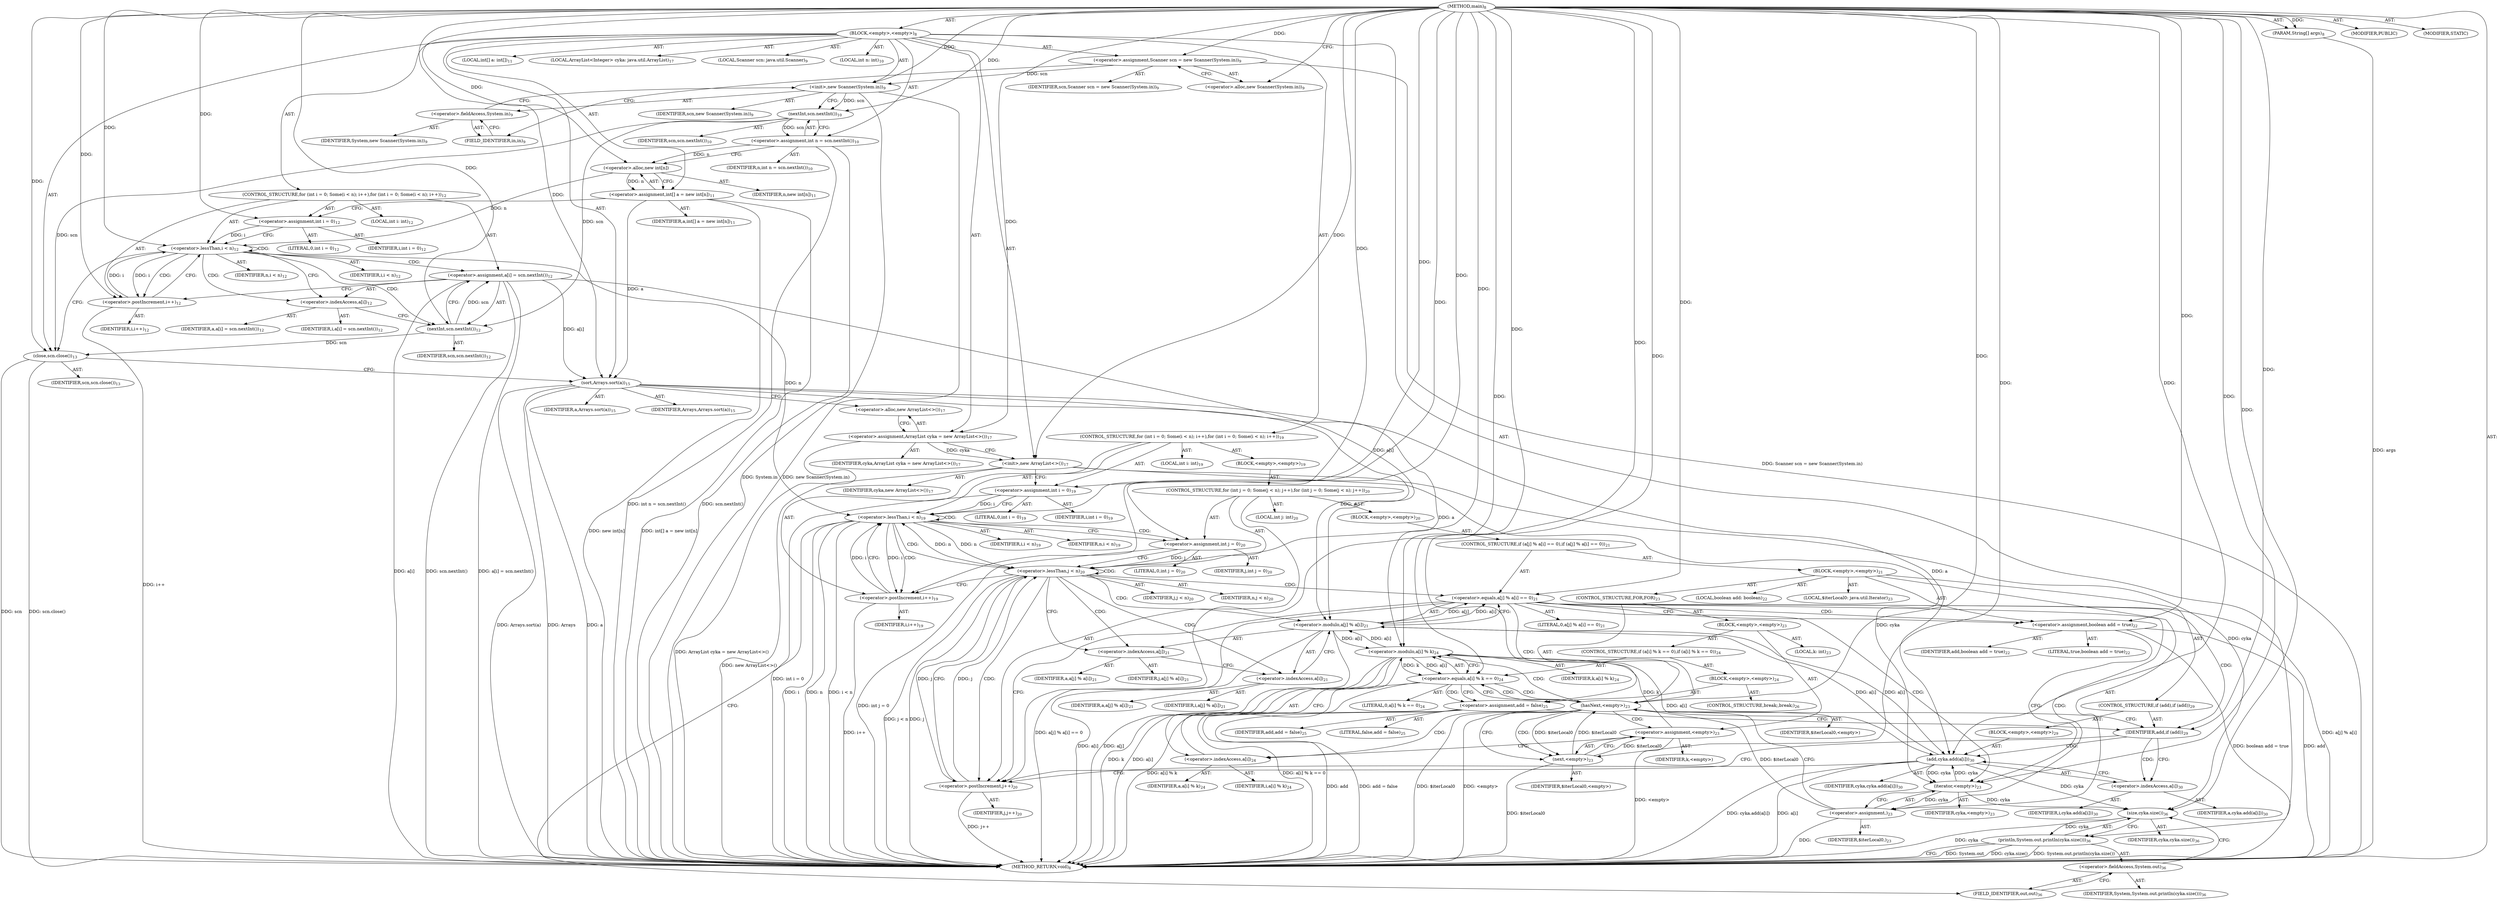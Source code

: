 digraph "main" {  
"21" [label = <(METHOD,main)<SUB>8</SUB>> ]
"22" [label = <(PARAM,String[] args)<SUB>8</SUB>> ]
"23" [label = <(BLOCK,&lt;empty&gt;,&lt;empty&gt;)<SUB>8</SUB>> ]
"4" [label = <(LOCAL,Scanner scn: java.util.Scanner)<SUB>9</SUB>> ]
"24" [label = <(&lt;operator&gt;.assignment,Scanner scn = new Scanner(System.in))<SUB>9</SUB>> ]
"25" [label = <(IDENTIFIER,scn,Scanner scn = new Scanner(System.in))<SUB>9</SUB>> ]
"26" [label = <(&lt;operator&gt;.alloc,new Scanner(System.in))<SUB>9</SUB>> ]
"27" [label = <(&lt;init&gt;,new Scanner(System.in))<SUB>9</SUB>> ]
"3" [label = <(IDENTIFIER,scn,new Scanner(System.in))<SUB>9</SUB>> ]
"28" [label = <(&lt;operator&gt;.fieldAccess,System.in)<SUB>9</SUB>> ]
"29" [label = <(IDENTIFIER,System,new Scanner(System.in))<SUB>9</SUB>> ]
"30" [label = <(FIELD_IDENTIFIER,in,in)<SUB>9</SUB>> ]
"31" [label = <(LOCAL,int n: int)<SUB>10</SUB>> ]
"32" [label = <(&lt;operator&gt;.assignment,int n = scn.nextInt())<SUB>10</SUB>> ]
"33" [label = <(IDENTIFIER,n,int n = scn.nextInt())<SUB>10</SUB>> ]
"34" [label = <(nextInt,scn.nextInt())<SUB>10</SUB>> ]
"35" [label = <(IDENTIFIER,scn,scn.nextInt())<SUB>10</SUB>> ]
"36" [label = <(LOCAL,int[] a: int[])<SUB>11</SUB>> ]
"37" [label = <(&lt;operator&gt;.assignment,int[] a = new int[n])<SUB>11</SUB>> ]
"38" [label = <(IDENTIFIER,a,int[] a = new int[n])<SUB>11</SUB>> ]
"39" [label = <(&lt;operator&gt;.alloc,new int[n])> ]
"40" [label = <(IDENTIFIER,n,new int[n])<SUB>11</SUB>> ]
"41" [label = <(CONTROL_STRUCTURE,for (int i = 0; Some(i &lt; n); i++),for (int i = 0; Some(i &lt; n); i++))<SUB>12</SUB>> ]
"42" [label = <(LOCAL,int i: int)<SUB>12</SUB>> ]
"43" [label = <(&lt;operator&gt;.assignment,int i = 0)<SUB>12</SUB>> ]
"44" [label = <(IDENTIFIER,i,int i = 0)<SUB>12</SUB>> ]
"45" [label = <(LITERAL,0,int i = 0)<SUB>12</SUB>> ]
"46" [label = <(&lt;operator&gt;.lessThan,i &lt; n)<SUB>12</SUB>> ]
"47" [label = <(IDENTIFIER,i,i &lt; n)<SUB>12</SUB>> ]
"48" [label = <(IDENTIFIER,n,i &lt; n)<SUB>12</SUB>> ]
"49" [label = <(&lt;operator&gt;.postIncrement,i++)<SUB>12</SUB>> ]
"50" [label = <(IDENTIFIER,i,i++)<SUB>12</SUB>> ]
"51" [label = <(&lt;operator&gt;.assignment,a[i] = scn.nextInt())<SUB>12</SUB>> ]
"52" [label = <(&lt;operator&gt;.indexAccess,a[i])<SUB>12</SUB>> ]
"53" [label = <(IDENTIFIER,a,a[i] = scn.nextInt())<SUB>12</SUB>> ]
"54" [label = <(IDENTIFIER,i,a[i] = scn.nextInt())<SUB>12</SUB>> ]
"55" [label = <(nextInt,scn.nextInt())<SUB>12</SUB>> ]
"56" [label = <(IDENTIFIER,scn,scn.nextInt())<SUB>12</SUB>> ]
"57" [label = <(close,scn.close())<SUB>13</SUB>> ]
"58" [label = <(IDENTIFIER,scn,scn.close())<SUB>13</SUB>> ]
"59" [label = <(sort,Arrays.sort(a))<SUB>15</SUB>> ]
"60" [label = <(IDENTIFIER,Arrays,Arrays.sort(a))<SUB>15</SUB>> ]
"61" [label = <(IDENTIFIER,a,Arrays.sort(a))<SUB>15</SUB>> ]
"6" [label = <(LOCAL,ArrayList&lt;Integer&gt; cyka: java.util.ArrayList)<SUB>17</SUB>> ]
"62" [label = <(&lt;operator&gt;.assignment,ArrayList cyka = new ArrayList&lt;&gt;())<SUB>17</SUB>> ]
"63" [label = <(IDENTIFIER,cyka,ArrayList cyka = new ArrayList&lt;&gt;())<SUB>17</SUB>> ]
"64" [label = <(&lt;operator&gt;.alloc,new ArrayList&lt;&gt;())<SUB>17</SUB>> ]
"65" [label = <(&lt;init&gt;,new ArrayList&lt;&gt;())<SUB>17</SUB>> ]
"5" [label = <(IDENTIFIER,cyka,new ArrayList&lt;&gt;())<SUB>17</SUB>> ]
"66" [label = <(CONTROL_STRUCTURE,for (int i = 0; Some(i &lt; n); i++),for (int i = 0; Some(i &lt; n); i++))<SUB>19</SUB>> ]
"67" [label = <(LOCAL,int i: int)<SUB>19</SUB>> ]
"68" [label = <(&lt;operator&gt;.assignment,int i = 0)<SUB>19</SUB>> ]
"69" [label = <(IDENTIFIER,i,int i = 0)<SUB>19</SUB>> ]
"70" [label = <(LITERAL,0,int i = 0)<SUB>19</SUB>> ]
"71" [label = <(&lt;operator&gt;.lessThan,i &lt; n)<SUB>19</SUB>> ]
"72" [label = <(IDENTIFIER,i,i &lt; n)<SUB>19</SUB>> ]
"73" [label = <(IDENTIFIER,n,i &lt; n)<SUB>19</SUB>> ]
"74" [label = <(&lt;operator&gt;.postIncrement,i++)<SUB>19</SUB>> ]
"75" [label = <(IDENTIFIER,i,i++)<SUB>19</SUB>> ]
"76" [label = <(BLOCK,&lt;empty&gt;,&lt;empty&gt;)<SUB>19</SUB>> ]
"77" [label = <(CONTROL_STRUCTURE,for (int j = 0; Some(j &lt; n); j++),for (int j = 0; Some(j &lt; n); j++))<SUB>20</SUB>> ]
"78" [label = <(LOCAL,int j: int)<SUB>20</SUB>> ]
"79" [label = <(&lt;operator&gt;.assignment,int j = 0)<SUB>20</SUB>> ]
"80" [label = <(IDENTIFIER,j,int j = 0)<SUB>20</SUB>> ]
"81" [label = <(LITERAL,0,int j = 0)<SUB>20</SUB>> ]
"82" [label = <(&lt;operator&gt;.lessThan,j &lt; n)<SUB>20</SUB>> ]
"83" [label = <(IDENTIFIER,j,j &lt; n)<SUB>20</SUB>> ]
"84" [label = <(IDENTIFIER,n,j &lt; n)<SUB>20</SUB>> ]
"85" [label = <(&lt;operator&gt;.postIncrement,j++)<SUB>20</SUB>> ]
"86" [label = <(IDENTIFIER,j,j++)<SUB>20</SUB>> ]
"87" [label = <(BLOCK,&lt;empty&gt;,&lt;empty&gt;)<SUB>20</SUB>> ]
"88" [label = <(CONTROL_STRUCTURE,if (a[j] % a[i] == 0),if (a[j] % a[i] == 0))<SUB>21</SUB>> ]
"89" [label = <(&lt;operator&gt;.equals,a[j] % a[i] == 0)<SUB>21</SUB>> ]
"90" [label = <(&lt;operator&gt;.modulo,a[j] % a[i])<SUB>21</SUB>> ]
"91" [label = <(&lt;operator&gt;.indexAccess,a[j])<SUB>21</SUB>> ]
"92" [label = <(IDENTIFIER,a,a[j] % a[i])<SUB>21</SUB>> ]
"93" [label = <(IDENTIFIER,j,a[j] % a[i])<SUB>21</SUB>> ]
"94" [label = <(&lt;operator&gt;.indexAccess,a[i])<SUB>21</SUB>> ]
"95" [label = <(IDENTIFIER,a,a[j] % a[i])<SUB>21</SUB>> ]
"96" [label = <(IDENTIFIER,i,a[j] % a[i])<SUB>21</SUB>> ]
"97" [label = <(LITERAL,0,a[j] % a[i] == 0)<SUB>21</SUB>> ]
"98" [label = <(BLOCK,&lt;empty&gt;,&lt;empty&gt;)<SUB>21</SUB>> ]
"99" [label = <(LOCAL,boolean add: boolean)<SUB>22</SUB>> ]
"100" [label = <(&lt;operator&gt;.assignment,boolean add = true)<SUB>22</SUB>> ]
"101" [label = <(IDENTIFIER,add,boolean add = true)<SUB>22</SUB>> ]
"102" [label = <(LITERAL,true,boolean add = true)<SUB>22</SUB>> ]
"103" [label = <(LOCAL,$iterLocal0: java.util.Iterator)<SUB>23</SUB>> ]
"104" [label = <(&lt;operator&gt;.assignment,)<SUB>23</SUB>> ]
"105" [label = <(IDENTIFIER,$iterLocal0,)<SUB>23</SUB>> ]
"106" [label = <(iterator,&lt;empty&gt;)<SUB>23</SUB>> ]
"107" [label = <(IDENTIFIER,cyka,&lt;empty&gt;)<SUB>23</SUB>> ]
"108" [label = <(CONTROL_STRUCTURE,FOR,FOR)<SUB>23</SUB>> ]
"109" [label = <(hasNext,&lt;empty&gt;)<SUB>23</SUB>> ]
"110" [label = <(IDENTIFIER,$iterLocal0,&lt;empty&gt;)> ]
"111" [label = <(BLOCK,&lt;empty&gt;,&lt;empty&gt;)<SUB>23</SUB>> ]
"112" [label = <(LOCAL,k: int)<SUB>23</SUB>> ]
"113" [label = <(&lt;operator&gt;.assignment,&lt;empty&gt;)<SUB>23</SUB>> ]
"114" [label = <(IDENTIFIER,k,&lt;empty&gt;)> ]
"115" [label = <(next,&lt;empty&gt;)<SUB>23</SUB>> ]
"116" [label = <(IDENTIFIER,$iterLocal0,&lt;empty&gt;)> ]
"117" [label = <(CONTROL_STRUCTURE,if (a[i] % k == 0),if (a[i] % k == 0))<SUB>24</SUB>> ]
"118" [label = <(&lt;operator&gt;.equals,a[i] % k == 0)<SUB>24</SUB>> ]
"119" [label = <(&lt;operator&gt;.modulo,a[i] % k)<SUB>24</SUB>> ]
"120" [label = <(&lt;operator&gt;.indexAccess,a[i])<SUB>24</SUB>> ]
"121" [label = <(IDENTIFIER,a,a[i] % k)<SUB>24</SUB>> ]
"122" [label = <(IDENTIFIER,i,a[i] % k)<SUB>24</SUB>> ]
"123" [label = <(IDENTIFIER,k,a[i] % k)<SUB>24</SUB>> ]
"124" [label = <(LITERAL,0,a[i] % k == 0)<SUB>24</SUB>> ]
"125" [label = <(BLOCK,&lt;empty&gt;,&lt;empty&gt;)<SUB>24</SUB>> ]
"126" [label = <(&lt;operator&gt;.assignment,add = false)<SUB>25</SUB>> ]
"127" [label = <(IDENTIFIER,add,add = false)<SUB>25</SUB>> ]
"128" [label = <(LITERAL,false,add = false)<SUB>25</SUB>> ]
"129" [label = <(CONTROL_STRUCTURE,break;,break;)<SUB>26</SUB>> ]
"130" [label = <(CONTROL_STRUCTURE,if (add),if (add))<SUB>29</SUB>> ]
"131" [label = <(IDENTIFIER,add,if (add))<SUB>29</SUB>> ]
"132" [label = <(BLOCK,&lt;empty&gt;,&lt;empty&gt;)<SUB>29</SUB>> ]
"133" [label = <(add,cyka.add(a[i]))<SUB>30</SUB>> ]
"134" [label = <(IDENTIFIER,cyka,cyka.add(a[i]))<SUB>30</SUB>> ]
"135" [label = <(&lt;operator&gt;.indexAccess,a[i])<SUB>30</SUB>> ]
"136" [label = <(IDENTIFIER,a,cyka.add(a[i]))<SUB>30</SUB>> ]
"137" [label = <(IDENTIFIER,i,cyka.add(a[i]))<SUB>30</SUB>> ]
"138" [label = <(println,System.out.println(cyka.size()))<SUB>36</SUB>> ]
"139" [label = <(&lt;operator&gt;.fieldAccess,System.out)<SUB>36</SUB>> ]
"140" [label = <(IDENTIFIER,System,System.out.println(cyka.size()))<SUB>36</SUB>> ]
"141" [label = <(FIELD_IDENTIFIER,out,out)<SUB>36</SUB>> ]
"142" [label = <(size,cyka.size())<SUB>36</SUB>> ]
"143" [label = <(IDENTIFIER,cyka,cyka.size())<SUB>36</SUB>> ]
"144" [label = <(MODIFIER,PUBLIC)> ]
"145" [label = <(MODIFIER,STATIC)> ]
"146" [label = <(METHOD_RETURN,void)<SUB>8</SUB>> ]
  "21" -> "22"  [ label = "AST: "] 
  "21" -> "23"  [ label = "AST: "] 
  "21" -> "144"  [ label = "AST: "] 
  "21" -> "145"  [ label = "AST: "] 
  "21" -> "146"  [ label = "AST: "] 
  "23" -> "4"  [ label = "AST: "] 
  "23" -> "24"  [ label = "AST: "] 
  "23" -> "27"  [ label = "AST: "] 
  "23" -> "31"  [ label = "AST: "] 
  "23" -> "32"  [ label = "AST: "] 
  "23" -> "36"  [ label = "AST: "] 
  "23" -> "37"  [ label = "AST: "] 
  "23" -> "41"  [ label = "AST: "] 
  "23" -> "57"  [ label = "AST: "] 
  "23" -> "59"  [ label = "AST: "] 
  "23" -> "6"  [ label = "AST: "] 
  "23" -> "62"  [ label = "AST: "] 
  "23" -> "65"  [ label = "AST: "] 
  "23" -> "66"  [ label = "AST: "] 
  "23" -> "138"  [ label = "AST: "] 
  "24" -> "25"  [ label = "AST: "] 
  "24" -> "26"  [ label = "AST: "] 
  "27" -> "3"  [ label = "AST: "] 
  "27" -> "28"  [ label = "AST: "] 
  "28" -> "29"  [ label = "AST: "] 
  "28" -> "30"  [ label = "AST: "] 
  "32" -> "33"  [ label = "AST: "] 
  "32" -> "34"  [ label = "AST: "] 
  "34" -> "35"  [ label = "AST: "] 
  "37" -> "38"  [ label = "AST: "] 
  "37" -> "39"  [ label = "AST: "] 
  "39" -> "40"  [ label = "AST: "] 
  "41" -> "42"  [ label = "AST: "] 
  "41" -> "43"  [ label = "AST: "] 
  "41" -> "46"  [ label = "AST: "] 
  "41" -> "49"  [ label = "AST: "] 
  "41" -> "51"  [ label = "AST: "] 
  "43" -> "44"  [ label = "AST: "] 
  "43" -> "45"  [ label = "AST: "] 
  "46" -> "47"  [ label = "AST: "] 
  "46" -> "48"  [ label = "AST: "] 
  "49" -> "50"  [ label = "AST: "] 
  "51" -> "52"  [ label = "AST: "] 
  "51" -> "55"  [ label = "AST: "] 
  "52" -> "53"  [ label = "AST: "] 
  "52" -> "54"  [ label = "AST: "] 
  "55" -> "56"  [ label = "AST: "] 
  "57" -> "58"  [ label = "AST: "] 
  "59" -> "60"  [ label = "AST: "] 
  "59" -> "61"  [ label = "AST: "] 
  "62" -> "63"  [ label = "AST: "] 
  "62" -> "64"  [ label = "AST: "] 
  "65" -> "5"  [ label = "AST: "] 
  "66" -> "67"  [ label = "AST: "] 
  "66" -> "68"  [ label = "AST: "] 
  "66" -> "71"  [ label = "AST: "] 
  "66" -> "74"  [ label = "AST: "] 
  "66" -> "76"  [ label = "AST: "] 
  "68" -> "69"  [ label = "AST: "] 
  "68" -> "70"  [ label = "AST: "] 
  "71" -> "72"  [ label = "AST: "] 
  "71" -> "73"  [ label = "AST: "] 
  "74" -> "75"  [ label = "AST: "] 
  "76" -> "77"  [ label = "AST: "] 
  "77" -> "78"  [ label = "AST: "] 
  "77" -> "79"  [ label = "AST: "] 
  "77" -> "82"  [ label = "AST: "] 
  "77" -> "85"  [ label = "AST: "] 
  "77" -> "87"  [ label = "AST: "] 
  "79" -> "80"  [ label = "AST: "] 
  "79" -> "81"  [ label = "AST: "] 
  "82" -> "83"  [ label = "AST: "] 
  "82" -> "84"  [ label = "AST: "] 
  "85" -> "86"  [ label = "AST: "] 
  "87" -> "88"  [ label = "AST: "] 
  "88" -> "89"  [ label = "AST: "] 
  "88" -> "98"  [ label = "AST: "] 
  "89" -> "90"  [ label = "AST: "] 
  "89" -> "97"  [ label = "AST: "] 
  "90" -> "91"  [ label = "AST: "] 
  "90" -> "94"  [ label = "AST: "] 
  "91" -> "92"  [ label = "AST: "] 
  "91" -> "93"  [ label = "AST: "] 
  "94" -> "95"  [ label = "AST: "] 
  "94" -> "96"  [ label = "AST: "] 
  "98" -> "99"  [ label = "AST: "] 
  "98" -> "100"  [ label = "AST: "] 
  "98" -> "103"  [ label = "AST: "] 
  "98" -> "104"  [ label = "AST: "] 
  "98" -> "108"  [ label = "AST: "] 
  "98" -> "130"  [ label = "AST: "] 
  "100" -> "101"  [ label = "AST: "] 
  "100" -> "102"  [ label = "AST: "] 
  "104" -> "105"  [ label = "AST: "] 
  "104" -> "106"  [ label = "AST: "] 
  "106" -> "107"  [ label = "AST: "] 
  "108" -> "109"  [ label = "AST: "] 
  "108" -> "111"  [ label = "AST: "] 
  "109" -> "110"  [ label = "AST: "] 
  "111" -> "112"  [ label = "AST: "] 
  "111" -> "113"  [ label = "AST: "] 
  "111" -> "117"  [ label = "AST: "] 
  "113" -> "114"  [ label = "AST: "] 
  "113" -> "115"  [ label = "AST: "] 
  "115" -> "116"  [ label = "AST: "] 
  "117" -> "118"  [ label = "AST: "] 
  "117" -> "125"  [ label = "AST: "] 
  "118" -> "119"  [ label = "AST: "] 
  "118" -> "124"  [ label = "AST: "] 
  "119" -> "120"  [ label = "AST: "] 
  "119" -> "123"  [ label = "AST: "] 
  "120" -> "121"  [ label = "AST: "] 
  "120" -> "122"  [ label = "AST: "] 
  "125" -> "126"  [ label = "AST: "] 
  "125" -> "129"  [ label = "AST: "] 
  "126" -> "127"  [ label = "AST: "] 
  "126" -> "128"  [ label = "AST: "] 
  "130" -> "131"  [ label = "AST: "] 
  "130" -> "132"  [ label = "AST: "] 
  "132" -> "133"  [ label = "AST: "] 
  "133" -> "134"  [ label = "AST: "] 
  "133" -> "135"  [ label = "AST: "] 
  "135" -> "136"  [ label = "AST: "] 
  "135" -> "137"  [ label = "AST: "] 
  "138" -> "139"  [ label = "AST: "] 
  "138" -> "142"  [ label = "AST: "] 
  "139" -> "140"  [ label = "AST: "] 
  "139" -> "141"  [ label = "AST: "] 
  "142" -> "143"  [ label = "AST: "] 
  "24" -> "30"  [ label = "CFG: "] 
  "27" -> "34"  [ label = "CFG: "] 
  "32" -> "39"  [ label = "CFG: "] 
  "37" -> "43"  [ label = "CFG: "] 
  "57" -> "59"  [ label = "CFG: "] 
  "59" -> "64"  [ label = "CFG: "] 
  "62" -> "65"  [ label = "CFG: "] 
  "65" -> "68"  [ label = "CFG: "] 
  "138" -> "146"  [ label = "CFG: "] 
  "26" -> "24"  [ label = "CFG: "] 
  "28" -> "27"  [ label = "CFG: "] 
  "34" -> "32"  [ label = "CFG: "] 
  "39" -> "37"  [ label = "CFG: "] 
  "43" -> "46"  [ label = "CFG: "] 
  "46" -> "52"  [ label = "CFG: "] 
  "46" -> "57"  [ label = "CFG: "] 
  "49" -> "46"  [ label = "CFG: "] 
  "51" -> "49"  [ label = "CFG: "] 
  "64" -> "62"  [ label = "CFG: "] 
  "68" -> "71"  [ label = "CFG: "] 
  "71" -> "79"  [ label = "CFG: "] 
  "71" -> "141"  [ label = "CFG: "] 
  "74" -> "71"  [ label = "CFG: "] 
  "139" -> "142"  [ label = "CFG: "] 
  "142" -> "138"  [ label = "CFG: "] 
  "30" -> "28"  [ label = "CFG: "] 
  "52" -> "55"  [ label = "CFG: "] 
  "55" -> "51"  [ label = "CFG: "] 
  "141" -> "139"  [ label = "CFG: "] 
  "79" -> "82"  [ label = "CFG: "] 
  "82" -> "91"  [ label = "CFG: "] 
  "82" -> "74"  [ label = "CFG: "] 
  "85" -> "82"  [ label = "CFG: "] 
  "89" -> "100"  [ label = "CFG: "] 
  "89" -> "85"  [ label = "CFG: "] 
  "90" -> "89"  [ label = "CFG: "] 
  "100" -> "106"  [ label = "CFG: "] 
  "104" -> "109"  [ label = "CFG: "] 
  "91" -> "94"  [ label = "CFG: "] 
  "94" -> "90"  [ label = "CFG: "] 
  "106" -> "104"  [ label = "CFG: "] 
  "109" -> "131"  [ label = "CFG: "] 
  "109" -> "115"  [ label = "CFG: "] 
  "131" -> "135"  [ label = "CFG: "] 
  "131" -> "85"  [ label = "CFG: "] 
  "113" -> "120"  [ label = "CFG: "] 
  "133" -> "85"  [ label = "CFG: "] 
  "115" -> "113"  [ label = "CFG: "] 
  "118" -> "109"  [ label = "CFG: "] 
  "118" -> "126"  [ label = "CFG: "] 
  "135" -> "133"  [ label = "CFG: "] 
  "119" -> "118"  [ label = "CFG: "] 
  "126" -> "131"  [ label = "CFG: "] 
  "120" -> "119"  [ label = "CFG: "] 
  "21" -> "26"  [ label = "CFG: "] 
  "22" -> "146"  [ label = "DDG: args"] 
  "24" -> "146"  [ label = "DDG: Scanner scn = new Scanner(System.in)"] 
  "27" -> "146"  [ label = "DDG: System.in"] 
  "27" -> "146"  [ label = "DDG: new Scanner(System.in)"] 
  "32" -> "146"  [ label = "DDG: scn.nextInt()"] 
  "32" -> "146"  [ label = "DDG: int n = scn.nextInt()"] 
  "37" -> "146"  [ label = "DDG: new int[n]"] 
  "37" -> "146"  [ label = "DDG: int[] a = new int[n]"] 
  "57" -> "146"  [ label = "DDG: scn"] 
  "57" -> "146"  [ label = "DDG: scn.close()"] 
  "59" -> "146"  [ label = "DDG: a"] 
  "59" -> "146"  [ label = "DDG: Arrays.sort(a)"] 
  "62" -> "146"  [ label = "DDG: ArrayList cyka = new ArrayList&lt;&gt;()"] 
  "65" -> "146"  [ label = "DDG: new ArrayList&lt;&gt;()"] 
  "68" -> "146"  [ label = "DDG: int i = 0"] 
  "71" -> "146"  [ label = "DDG: i"] 
  "71" -> "146"  [ label = "DDG: n"] 
  "71" -> "146"  [ label = "DDG: i &lt; n"] 
  "138" -> "146"  [ label = "DDG: System.out"] 
  "142" -> "146"  [ label = "DDG: cyka"] 
  "138" -> "146"  [ label = "DDG: cyka.size()"] 
  "138" -> "146"  [ label = "DDG: System.out.println(cyka.size())"] 
  "79" -> "146"  [ label = "DDG: int j = 0"] 
  "82" -> "146"  [ label = "DDG: j"] 
  "82" -> "146"  [ label = "DDG: j &lt; n"] 
  "74" -> "146"  [ label = "DDG: i++"] 
  "90" -> "146"  [ label = "DDG: a[j]"] 
  "90" -> "146"  [ label = "DDG: a[i]"] 
  "89" -> "146"  [ label = "DDG: a[j] % a[i]"] 
  "89" -> "146"  [ label = "DDG: a[j] % a[i] == 0"] 
  "100" -> "146"  [ label = "DDG: add"] 
  "100" -> "146"  [ label = "DDG: boolean add = true"] 
  "104" -> "146"  [ label = "DDG: "] 
  "109" -> "146"  [ label = "DDG: $iterLocal0"] 
  "109" -> "146"  [ label = "DDG: &lt;empty&gt;"] 
  "115" -> "146"  [ label = "DDG: $iterLocal0"] 
  "113" -> "146"  [ label = "DDG: &lt;empty&gt;"] 
  "119" -> "146"  [ label = "DDG: a[i]"] 
  "119" -> "146"  [ label = "DDG: k"] 
  "118" -> "146"  [ label = "DDG: a[i] % k"] 
  "118" -> "146"  [ label = "DDG: a[i] % k == 0"] 
  "126" -> "146"  [ label = "DDG: add"] 
  "126" -> "146"  [ label = "DDG: add = false"] 
  "133" -> "146"  [ label = "DDG: a[i]"] 
  "133" -> "146"  [ label = "DDG: cyka.add(a[i])"] 
  "85" -> "146"  [ label = "DDG: j++"] 
  "51" -> "146"  [ label = "DDG: a[i]"] 
  "51" -> "146"  [ label = "DDG: scn.nextInt()"] 
  "51" -> "146"  [ label = "DDG: a[i] = scn.nextInt()"] 
  "49" -> "146"  [ label = "DDG: i++"] 
  "59" -> "146"  [ label = "DDG: Arrays"] 
  "21" -> "22"  [ label = "DDG: "] 
  "21" -> "24"  [ label = "DDG: "] 
  "34" -> "32"  [ label = "DDG: scn"] 
  "39" -> "37"  [ label = "DDG: n"] 
  "21" -> "62"  [ label = "DDG: "] 
  "24" -> "27"  [ label = "DDG: scn"] 
  "21" -> "27"  [ label = "DDG: "] 
  "21" -> "43"  [ label = "DDG: "] 
  "55" -> "51"  [ label = "DDG: scn"] 
  "34" -> "57"  [ label = "DDG: scn"] 
  "55" -> "57"  [ label = "DDG: scn"] 
  "21" -> "57"  [ label = "DDG: "] 
  "21" -> "59"  [ label = "DDG: "] 
  "37" -> "59"  [ label = "DDG: a"] 
  "51" -> "59"  [ label = "DDG: a[i]"] 
  "62" -> "65"  [ label = "DDG: cyka"] 
  "21" -> "65"  [ label = "DDG: "] 
  "21" -> "68"  [ label = "DDG: "] 
  "142" -> "138"  [ label = "DDG: cyka"] 
  "27" -> "34"  [ label = "DDG: scn"] 
  "21" -> "34"  [ label = "DDG: "] 
  "32" -> "39"  [ label = "DDG: n"] 
  "21" -> "39"  [ label = "DDG: "] 
  "43" -> "46"  [ label = "DDG: i"] 
  "49" -> "46"  [ label = "DDG: i"] 
  "21" -> "46"  [ label = "DDG: "] 
  "39" -> "46"  [ label = "DDG: n"] 
  "46" -> "49"  [ label = "DDG: i"] 
  "21" -> "49"  [ label = "DDG: "] 
  "68" -> "71"  [ label = "DDG: i"] 
  "74" -> "71"  [ label = "DDG: i"] 
  "21" -> "71"  [ label = "DDG: "] 
  "46" -> "71"  [ label = "DDG: n"] 
  "82" -> "71"  [ label = "DDG: n"] 
  "71" -> "74"  [ label = "DDG: i"] 
  "21" -> "74"  [ label = "DDG: "] 
  "65" -> "142"  [ label = "DDG: cyka"] 
  "106" -> "142"  [ label = "DDG: cyka"] 
  "133" -> "142"  [ label = "DDG: cyka"] 
  "21" -> "142"  [ label = "DDG: "] 
  "34" -> "55"  [ label = "DDG: scn"] 
  "21" -> "55"  [ label = "DDG: "] 
  "21" -> "79"  [ label = "DDG: "] 
  "79" -> "82"  [ label = "DDG: j"] 
  "85" -> "82"  [ label = "DDG: j"] 
  "21" -> "82"  [ label = "DDG: "] 
  "71" -> "82"  [ label = "DDG: n"] 
  "82" -> "85"  [ label = "DDG: j"] 
  "21" -> "85"  [ label = "DDG: "] 
  "90" -> "89"  [ label = "DDG: a[j]"] 
  "90" -> "89"  [ label = "DDG: a[i]"] 
  "21" -> "89"  [ label = "DDG: "] 
  "21" -> "100"  [ label = "DDG: "] 
  "106" -> "104"  [ label = "DDG: cyka"] 
  "59" -> "90"  [ label = "DDG: a"] 
  "119" -> "90"  [ label = "DDG: a[i]"] 
  "133" -> "90"  [ label = "DDG: a[i]"] 
  "51" -> "90"  [ label = "DDG: a[i]"] 
  "21" -> "131"  [ label = "DDG: "] 
  "65" -> "106"  [ label = "DDG: cyka"] 
  "133" -> "106"  [ label = "DDG: cyka"] 
  "21" -> "106"  [ label = "DDG: "] 
  "104" -> "109"  [ label = "DDG: $iterLocal0"] 
  "115" -> "109"  [ label = "DDG: $iterLocal0"] 
  "21" -> "109"  [ label = "DDG: "] 
  "115" -> "113"  [ label = "DDG: $iterLocal0"] 
  "106" -> "133"  [ label = "DDG: cyka"] 
  "21" -> "133"  [ label = "DDG: "] 
  "59" -> "133"  [ label = "DDG: a"] 
  "90" -> "133"  [ label = "DDG: a[i]"] 
  "119" -> "133"  [ label = "DDG: a[i]"] 
  "109" -> "115"  [ label = "DDG: $iterLocal0"] 
  "21" -> "115"  [ label = "DDG: "] 
  "119" -> "118"  [ label = "DDG: a[i]"] 
  "119" -> "118"  [ label = "DDG: k"] 
  "21" -> "118"  [ label = "DDG: "] 
  "21" -> "126"  [ label = "DDG: "] 
  "59" -> "119"  [ label = "DDG: a"] 
  "90" -> "119"  [ label = "DDG: a[i]"] 
  "113" -> "119"  [ label = "DDG: k"] 
  "21" -> "119"  [ label = "DDG: "] 
  "46" -> "49"  [ label = "CDG: "] 
  "46" -> "51"  [ label = "CDG: "] 
  "46" -> "52"  [ label = "CDG: "] 
  "46" -> "46"  [ label = "CDG: "] 
  "46" -> "55"  [ label = "CDG: "] 
  "71" -> "74"  [ label = "CDG: "] 
  "71" -> "82"  [ label = "CDG: "] 
  "71" -> "79"  [ label = "CDG: "] 
  "71" -> "71"  [ label = "CDG: "] 
  "82" -> "94"  [ label = "CDG: "] 
  "82" -> "89"  [ label = "CDG: "] 
  "82" -> "85"  [ label = "CDG: "] 
  "82" -> "91"  [ label = "CDG: "] 
  "82" -> "82"  [ label = "CDG: "] 
  "82" -> "90"  [ label = "CDG: "] 
  "89" -> "131"  [ label = "CDG: "] 
  "89" -> "104"  [ label = "CDG: "] 
  "89" -> "106"  [ label = "CDG: "] 
  "89" -> "100"  [ label = "CDG: "] 
  "89" -> "109"  [ label = "CDG: "] 
  "109" -> "115"  [ label = "CDG: "] 
  "109" -> "120"  [ label = "CDG: "] 
  "109" -> "113"  [ label = "CDG: "] 
  "109" -> "119"  [ label = "CDG: "] 
  "109" -> "118"  [ label = "CDG: "] 
  "131" -> "135"  [ label = "CDG: "] 
  "131" -> "133"  [ label = "CDG: "] 
  "118" -> "126"  [ label = "CDG: "] 
  "118" -> "109"  [ label = "CDG: "] 
}
